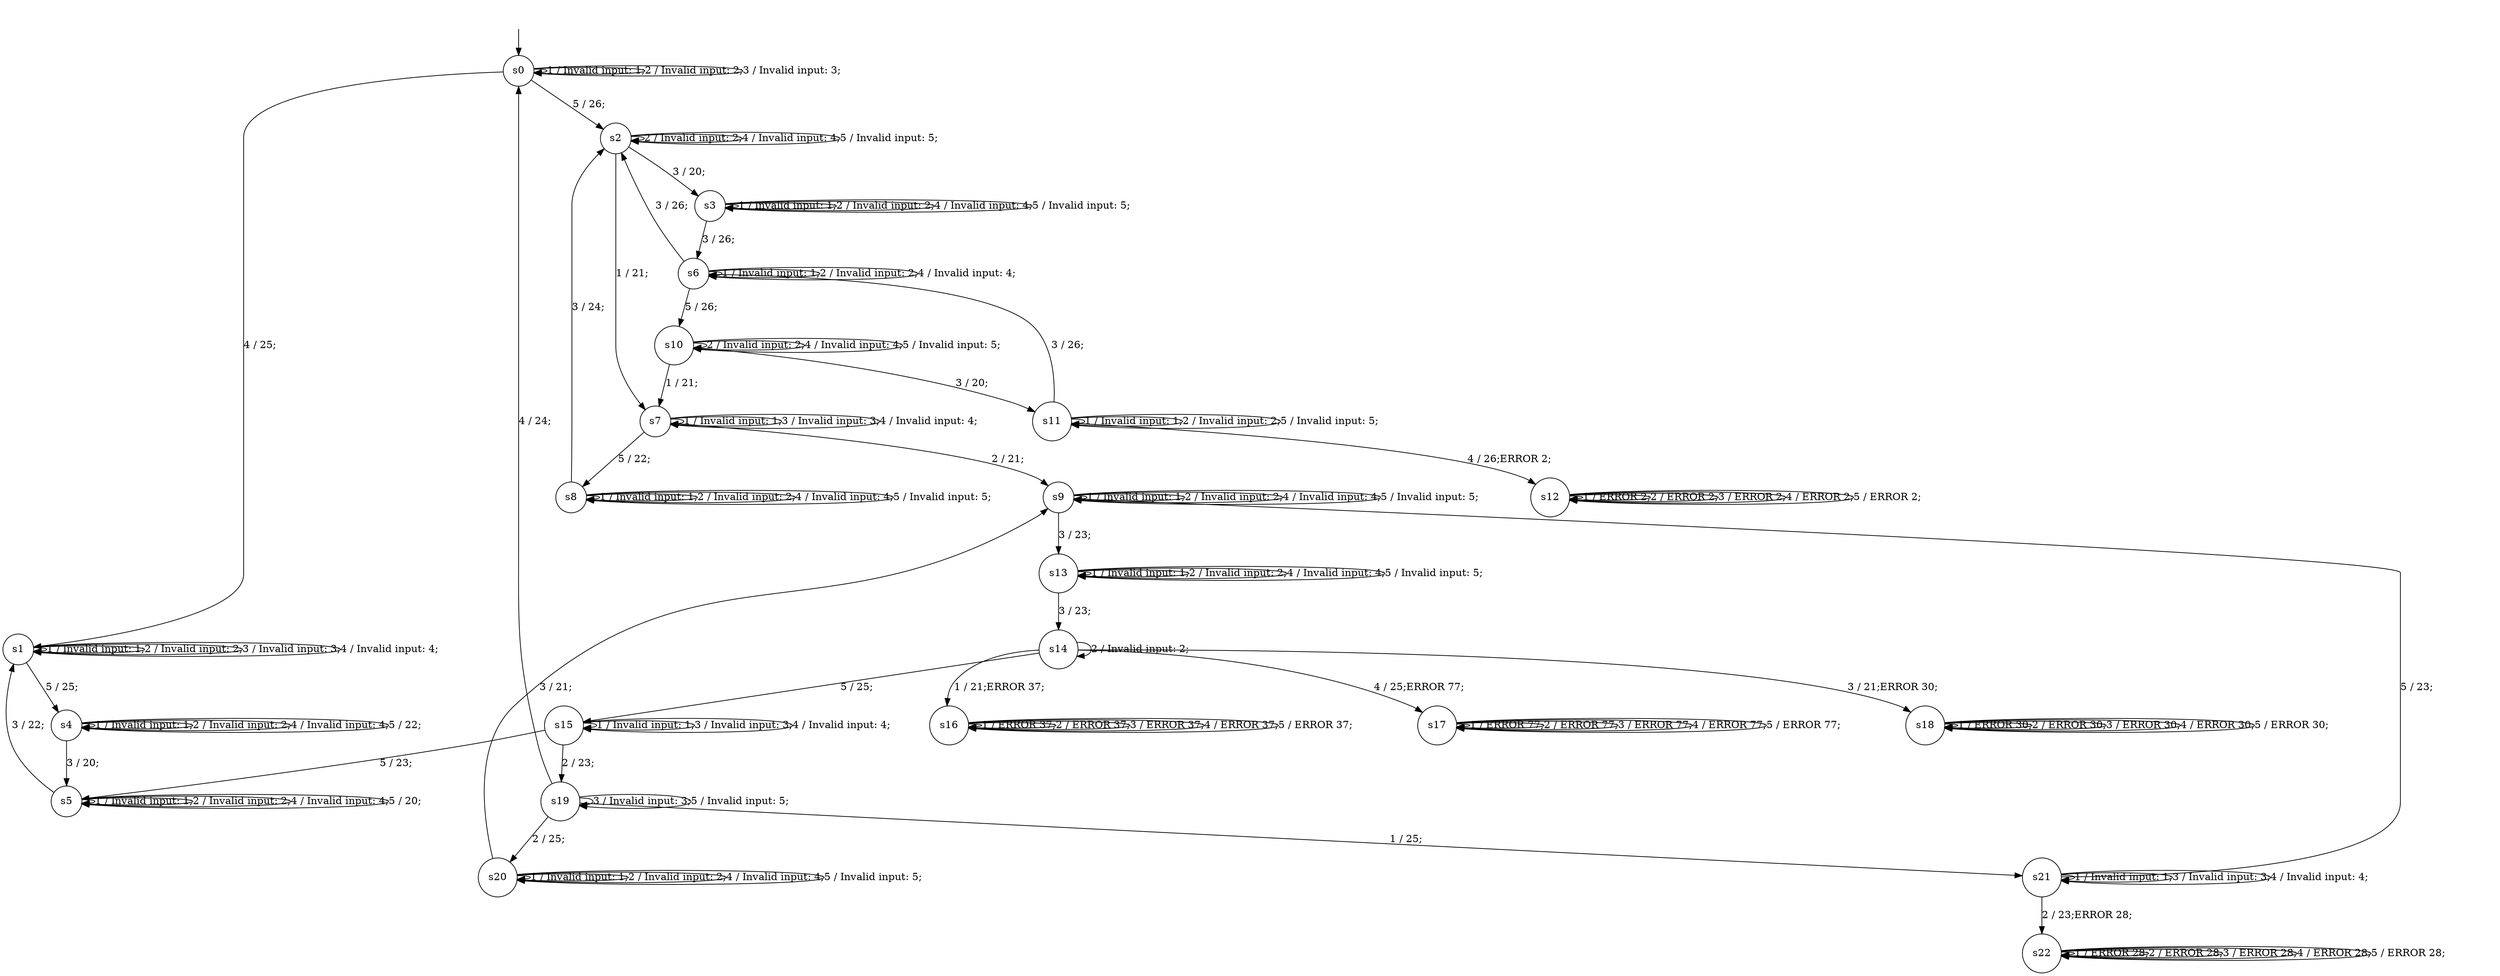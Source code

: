 digraph g {
__start0 [label="" shape="none"];

	s0 [shape="circle" label="s0"];
	s1 [shape="circle" label="s1"];
	s2 [shape="circle" label="s2"];
	s3 [shape="circle" label="s3"];
	s4 [shape="circle" label="s4"];
	s5 [shape="circle" label="s5"];
	s6 [shape="circle" label="s6"];
	s7 [shape="circle" label="s7"];
	s8 [shape="circle" label="s8"];
	s9 [shape="circle" label="s9"];
	s10 [shape="circle" label="s10"];
	s11 [shape="circle" label="s11"];
	s12 [shape="circle" label="s12"];
	s13 [shape="circle" label="s13"];
	s14 [shape="circle" label="s14"];
	s15 [shape="circle" label="s15"];
	s16 [shape="circle" label="s16"];
	s17 [shape="circle" label="s17"];
	s18 [shape="circle" label="s18"];
	s19 [shape="circle" label="s19"];
	s20 [shape="circle" label="s20"];
	s21 [shape="circle" label="s21"];
	s22 [shape="circle" label="s22"];
	s0 -> s0 [label="1 / Invalid input: 1;"];
	s0 -> s0 [label="2 / Invalid input: 2;"];
	s0 -> s0 [label="3 / Invalid input: 3;"];
	s0 -> s1 [label="4 / 25;"];
	s0 -> s2 [label="5 / 26;"];
	s1 -> s1 [label="1 / Invalid input: 1;"];
	s1 -> s1 [label="2 / Invalid input: 2;"];
	s1 -> s1 [label="3 / Invalid input: 3;"];
	s1 -> s1 [label="4 / Invalid input: 4;"];
	s1 -> s4 [label="5 / 25;"];
	s2 -> s7 [label="1 / 21;"];
	s2 -> s2 [label="2 / Invalid input: 2;"];
	s2 -> s3 [label="3 / 20;"];
	s2 -> s2 [label="4 / Invalid input: 4;"];
	s2 -> s2 [label="5 / Invalid input: 5;"];
	s3 -> s3 [label="1 / Invalid input: 1;"];
	s3 -> s3 [label="2 / Invalid input: 2;"];
	s3 -> s6 [label="3 / 26;"];
	s3 -> s3 [label="4 / Invalid input: 4;"];
	s3 -> s3 [label="5 / Invalid input: 5;"];
	s4 -> s4 [label="1 / Invalid input: 1;"];
	s4 -> s4 [label="2 / Invalid input: 2;"];
	s4 -> s5 [label="3 / 20;"];
	s4 -> s4 [label="4 / Invalid input: 4;"];
	s4 -> s4 [label="5 / 22;"];
	s5 -> s5 [label="1 / Invalid input: 1;"];
	s5 -> s5 [label="2 / Invalid input: 2;"];
	s5 -> s1 [label="3 / 22;"];
	s5 -> s5 [label="4 / Invalid input: 4;"];
	s5 -> s5 [label="5 / 20;"];
	s6 -> s6 [label="1 / Invalid input: 1;"];
	s6 -> s6 [label="2 / Invalid input: 2;"];
	s6 -> s2 [label="3 / 26;"];
	s6 -> s6 [label="4 / Invalid input: 4;"];
	s6 -> s10 [label="5 / 26;"];
	s7 -> s7 [label="1 / Invalid input: 1;"];
	s7 -> s9 [label="2 / 21;"];
	s7 -> s7 [label="3 / Invalid input: 3;"];
	s7 -> s7 [label="4 / Invalid input: 4;"];
	s7 -> s8 [label="5 / 22;"];
	s8 -> s8 [label="1 / Invalid input: 1;"];
	s8 -> s8 [label="2 / Invalid input: 2;"];
	s8 -> s2 [label="3 / 24;"];
	s8 -> s8 [label="4 / Invalid input: 4;"];
	s8 -> s8 [label="5 / Invalid input: 5;"];
	s9 -> s9 [label="1 / Invalid input: 1;"];
	s9 -> s9 [label="2 / Invalid input: 2;"];
	s9 -> s13 [label="3 / 23;"];
	s9 -> s9 [label="4 / Invalid input: 4;"];
	s9 -> s9 [label="5 / Invalid input: 5;"];
	s10 -> s7 [label="1 / 21;"];
	s10 -> s10 [label="2 / Invalid input: 2;"];
	s10 -> s11 [label="3 / 20;"];
	s10 -> s10 [label="4 / Invalid input: 4;"];
	s10 -> s10 [label="5 / Invalid input: 5;"];
	s11 -> s11 [label="1 / Invalid input: 1;"];
	s11 -> s11 [label="2 / Invalid input: 2;"];
	s11 -> s6 [label="3 / 26;"];
	s11 -> s12 [label="4 / 26;ERROR 2;"];
	s11 -> s11 [label="5 / Invalid input: 5;"];
	s12 -> s12 [label="1 / ERROR 2;"];
	s12 -> s12 [label="2 / ERROR 2;"];
	s12 -> s12 [label="3 / ERROR 2;"];
	s12 -> s12 [label="4 / ERROR 2;"];
	s12 -> s12 [label="5 / ERROR 2;"];
	s13 -> s13 [label="1 / Invalid input: 1;"];
	s13 -> s13 [label="2 / Invalid input: 2;"];
	s13 -> s14 [label="3 / 23;"];
	s13 -> s13 [label="4 / Invalid input: 4;"];
	s13 -> s13 [label="5 / Invalid input: 5;"];
	s14 -> s16 [label="1 / 21;ERROR 37;"];
	s14 -> s14 [label="2 / Invalid input: 2;"];
	s14 -> s18 [label="3 / 21;ERROR 30;"];
	s14 -> s17 [label="4 / 25;ERROR 77;"];
	s14 -> s15 [label="5 / 25;"];
	s15 -> s15 [label="1 / Invalid input: 1;"];
	s15 -> s19 [label="2 / 23;"];
	s15 -> s15 [label="3 / Invalid input: 3;"];
	s15 -> s15 [label="4 / Invalid input: 4;"];
	s15 -> s5 [label="5 / 23;"];
	s16 -> s16 [label="1 / ERROR 37;"];
	s16 -> s16 [label="2 / ERROR 37;"];
	s16 -> s16 [label="3 / ERROR 37;"];
	s16 -> s16 [label="4 / ERROR 37;"];
	s16 -> s16 [label="5 / ERROR 37;"];
	s17 -> s17 [label="1 / ERROR 77;"];
	s17 -> s17 [label="2 / ERROR 77;"];
	s17 -> s17 [label="3 / ERROR 77;"];
	s17 -> s17 [label="4 / ERROR 77;"];
	s17 -> s17 [label="5 / ERROR 77;"];
	s18 -> s18 [label="1 / ERROR 30;"];
	s18 -> s18 [label="2 / ERROR 30;"];
	s18 -> s18 [label="3 / ERROR 30;"];
	s18 -> s18 [label="4 / ERROR 30;"];
	s18 -> s18 [label="5 / ERROR 30;"];
	s19 -> s21 [label="1 / 25;"];
	s19 -> s20 [label="2 / 25;"];
	s19 -> s19 [label="3 / Invalid input: 3;"];
	s19 -> s0 [label="4 / 24;"];
	s19 -> s19 [label="5 / Invalid input: 5;"];
	s20 -> s20 [label="1 / Invalid input: 1;"];
	s20 -> s20 [label="2 / Invalid input: 2;"];
	s20 -> s9 [label="3 / 21;"];
	s20 -> s20 [label="4 / Invalid input: 4;"];
	s20 -> s20 [label="5 / Invalid input: 5;"];
	s21 -> s21 [label="1 / Invalid input: 1;"];
	s21 -> s22 [label="2 / 23;ERROR 28;"];
	s21 -> s21 [label="3 / Invalid input: 3;"];
	s21 -> s21 [label="4 / Invalid input: 4;"];
	s21 -> s9 [label="5 / 23;"];
	s22 -> s22 [label="1 / ERROR 28;"];
	s22 -> s22 [label="2 / ERROR 28;"];
	s22 -> s22 [label="3 / ERROR 28;"];
	s22 -> s22 [label="4 / ERROR 28;"];
	s22 -> s22 [label="5 / ERROR 28;"];

__start0 -> s0;
}
